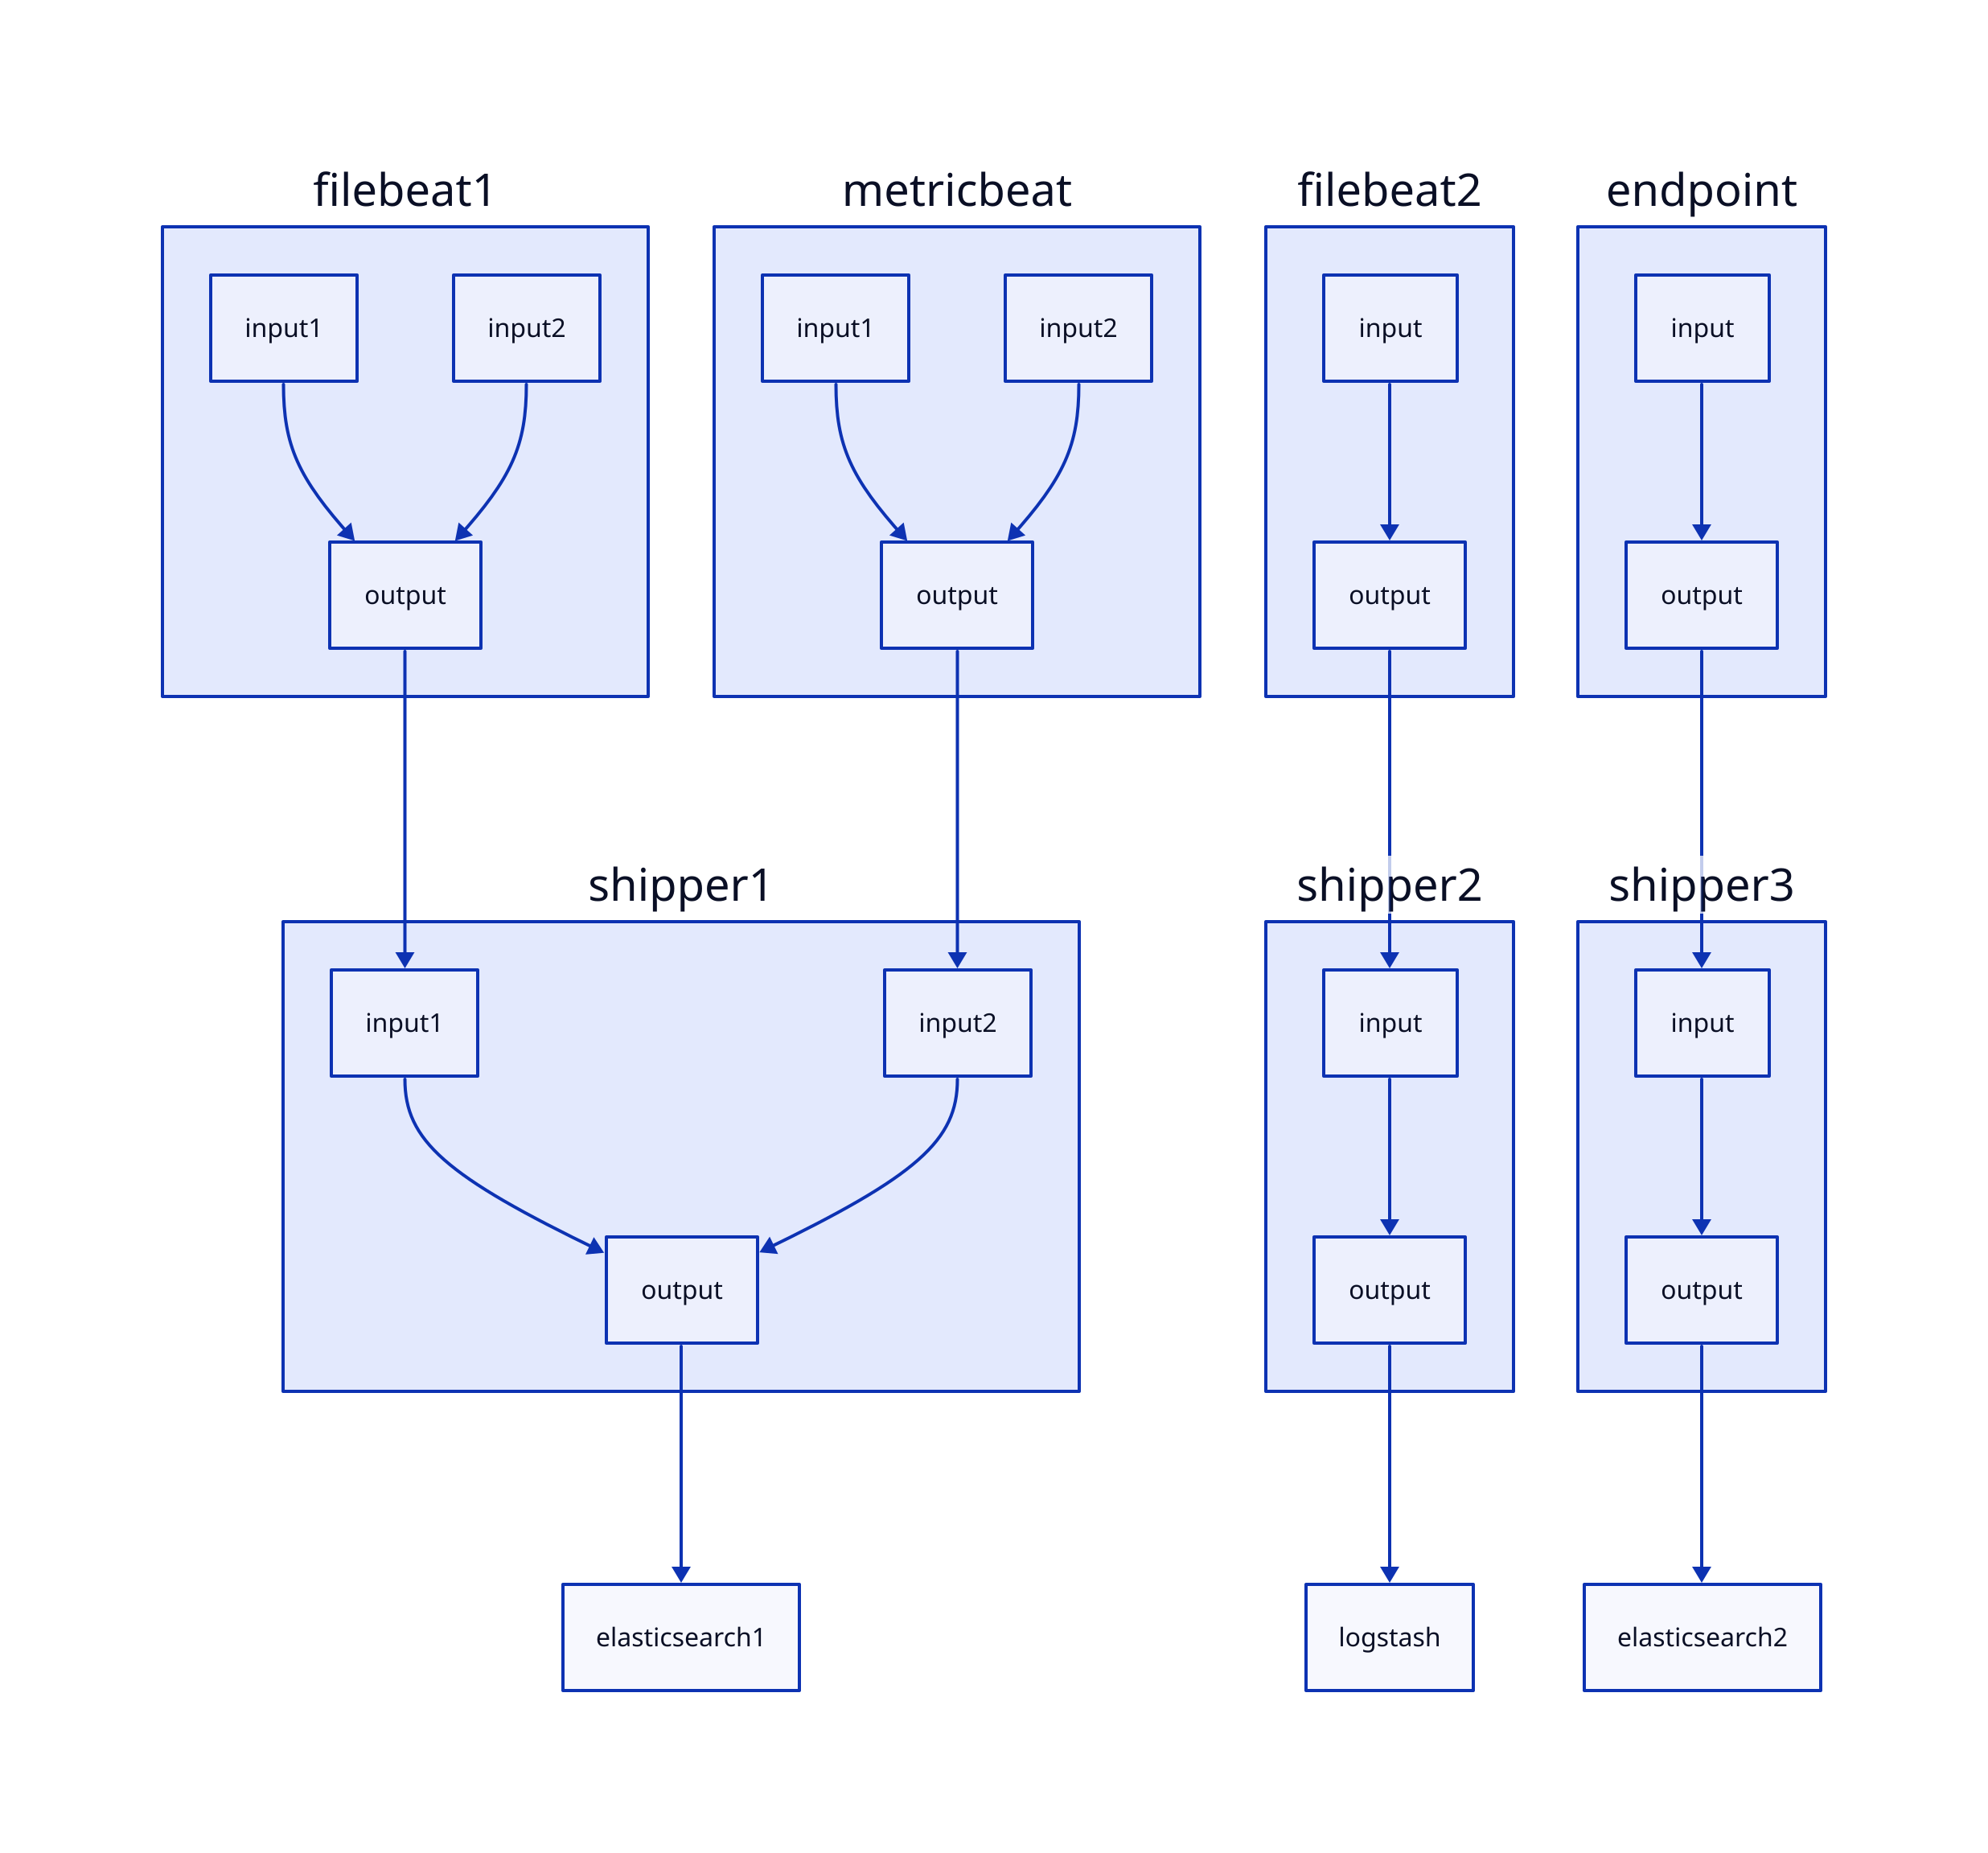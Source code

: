 # A diagram of example components managed by Agent with the shipper enabled.
# To regenerate the image after changing this file, run:
#   d2 components-shipper-example.d2 components-shipper-example.svg
# To live-edit this file with immediate regeneration of the diagram, run:
#   d2 --watch components-shipper-example.d2 components-shipper-example.svg
 
filebeat1: {
  input1 -> output
  input2 -> output
}

filebeat2: {
  input -> output
}

metricbeat: {
  input1 -> output
  input2 -> output
}

endpoint: {
  input -> output
}

shipper1: {
  input1 -> output
  input2 -> output
}

shipper2: {
  input -> output
}

shipper3: {
  input -> output
}

filebeat1.output -> shipper1.input1
metricbeat.output -> shipper1.input2
shipper1.output -> elasticsearch1

filebeat2.output -> shipper2.input
shipper2.output -> logstash

endpoint.output -> shipper3.input
shipper3.output -> elasticsearch2
